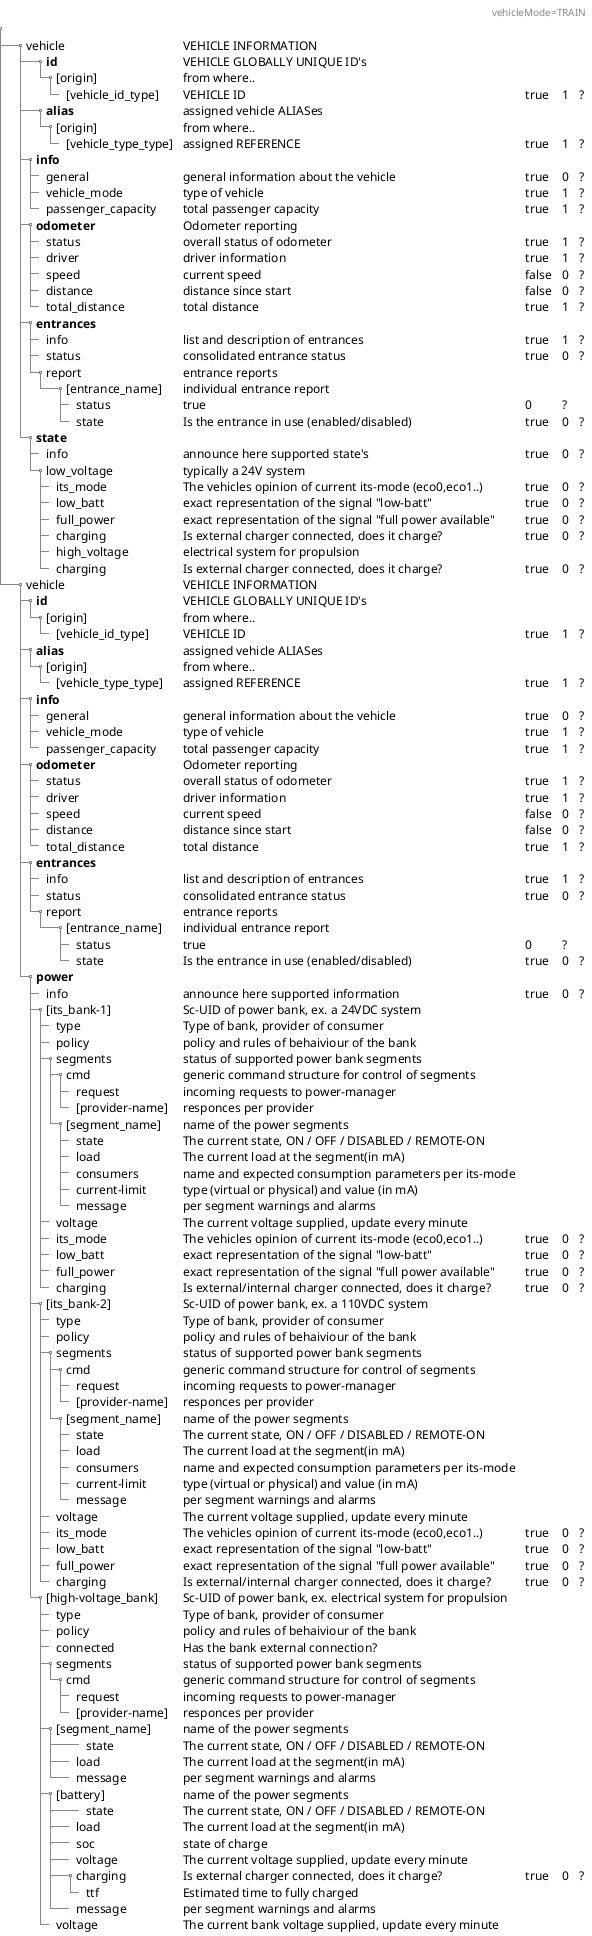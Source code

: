 @startsalt (id=vehicle)

' Status: workdoc, version 0.3
{
{T
'+**topic** | **payload** | **retain** | **QoS** | **msg exp**
'+ **[itxpt_root_topic]**

header vehicleMode=BUS
.
++ vehicle | VEHICLE INFORMATION
++++ **id** | VEHICLE GLOBALLY UNIQUE ID's
+++++ [origin] | from where..
++++++ [vehicle_id_type] | VEHICLE ID | true | 1 | ?
++++ **alias** | assigned vehicle ALIASes
+++++ [origin] | from where..
++++++ [vehicle_type_type] | assigned REFERENCE | true | 1 | ?

+++ **info**
++++ general | general information about the vehicle | true | 0 |?
++++ vehicle_mode | type of vehicle | true | 1 | ?
++++ passenger_capacity | total passenger capacity | true | 1 | ?

+++ **odometer** | Odometer reporting
++++ status | overall status of odometer | true | 1 | ?
++++ driver | driver information | true | 1 | ?
++++ speed | current speed | false | 0 | ?
++++ distance | distance since start | false | 0 | ?
++++ total_distance | total distance | true | 1 | ?

+++ **entrances**
++++ info | list and description of entrances | true | 1 | ?
++++ status | consolidated entrance status | true | 0 | ?
++++ report | entrance reports
++++++ [entrance_name] | individual entrance report
+++++++ status | true | 0 | ?
+++++++ state | Is the entrance in use (enabled/disabled) | true | 0 | ?

+++ **state**
++++ info | announce here supported state's | true | 0 | ?
++++ low_voltage | typically a 24V system
+++++ its_mode | The vehicles opinion of current its-mode (eco0,eco1..) | true | 0 | ?
+++++ low_batt | exact representation of the signal "low-batt"  | true | 0 | ?
+++++ full_power | exact representation of the signal "full power available"  | true | 0 | ?
+++++ charging | Is external charger connected, does it charge?  | true | 0 | ?
+++++ high_voltage | electrical system for propulsion
+++++ charging | Is external charger connected, does it charge?  | true | 0 | ?

header vehicleMode=TRAIN



++ vehicle | VEHICLE INFORMATION
+++ **id** | VEHICLE GLOBALLY UNIQUE ID's
++++ [origin] | from where..
+++++ [vehicle_id_type] | VEHICLE ID | true | 1 | ?
+++ **alias** | assigned vehicle ALIASes
++++ [origin] | from where..
+++++ [vehicle_type_type] | assigned REFERENCE | true | 1 | ?

+++ **info**
++++ general | general information about the vehicle | true | 0 |?
++++ vehicle_mode | type of vehicle | true | 1 | ?
++++ passenger_capacity | total passenger capacity | true | 1 | ?

+++ **odometer** | Odometer reporting
++++ status | overall status of odometer | true | 1 | ?
++++ driver | driver information | true | 1 | ?
++++ speed | current speed | false | 0 | ?
++++ distance | distance since start | false | 0 | ?
++++ total_distance | total distance | true | 1 | ?

+++ **entrances**
++++ info | list and description of entrances | true | 1 | ?
++++ status | consolidated entrance status | true | 0 | ?
++++ report | entrance reports
++++++ [entrance_name] | individual entrance report
+++++++ status | true | 0 | ?
+++++++ state | Is the entrance in use (enabled/disabled) | true | 0 | ?

+++ **power**
++++ info | announce here supported information | true | 0 | ?

' First ITS power bank, of the type consumers, there has to be at least one
++++ [its_bank-1] | Sc-UID of power bank, ex. a 24VDC system
+++++ type | Type of bank, provider of consumer
+++++ policy | policy and rules of behaiviour of the bank
+++++ segments | status of supported power bank segments
++++++ cmd | generic command structure for control of segments
+++++++ request | incoming requests to power-manager
+++++++ [provider-name] | responces per provider

' Per segment information
++++++ [segment_name] | name of the power segments
+++++++ state | The current state, ON / OFF / DISABLED / REMOTE-ON
+++++++ load | The current load at the segment(in mA)
+++++++ consumers | name and expected consumption parameters per its-mode
+++++++ current-limit | type (virtual or physical) and value (in mA)
+++++++ message | per segment warnings and alarms

' The generic its power bank information
+++++ voltage | The current voltage supplied, update every minute
+++++ its_mode | The vehicles opinion of current its-mode (eco0,eco1..) | true | 0 | ?
+++++ low_batt | exact representation of the signal "low-batt"  | true | 0 | ?
+++++ full_power | exact representation of the signal "full power available"  | true | 0 | ?
+++++ charging | Is external/internal charger connected, does it charge?  | true | 0 | ?

' Additional power bank's example
++++ [its_bank-2] | Sc-UID of power bank, ex. a 110VDC system
+++++ type | Type of bank, provider of consumer
+++++ policy | policy and rules of behaiviour of the bank
+++++ segments | status of supported power bank segments
++++++ cmd | generic command structure for control of segments
+++++++ request | incoming requests to power-manager
+++++++ [provider-name] | responces per provider

' Per segment information
++++++ [segment_name] | name of the power segments
+++++++ state | The current state, ON / OFF / DISABLED / REMOTE-ON
+++++++ load | The current load at the segment(in mA)
+++++++ consumers | name and expected consumption parameters per its-mode
+++++++ current-limit | type (virtual or physical) and value (in mA)
+++++++ message | per segment warnings and alarms

' The generic its power bank information
+++++ voltage | The current voltage supplied, update every minute
+++++ its_mode | The vehicles opinion of current its-mode (eco0,eco1..) | true | 0 | ?
+++++ low_batt | exact representation of the signal "low-batt"  | true | 0 | ?
+++++ full_power | exact representation of the signal "full power available"  | true | 0 | ?
+++++ charging | Is external/internal charger connected, does it charge?  | true | 0 | ?


++++ [high-voltage_bank] | Sc-UID of power bank, ex. electrical system for propulsion
+++++ type | Type of bank, provider of consumer
+++++ policy | policy and rules of behaiviour of the bank
+++++ connected | Has the bank external connection?
+++++ segments | status of supported power bank segments
++++++ cmd | generic command structure for control of segments
+++++++ request | incoming requests to power-manager
+++++++ [provider-name] | responces per provider

' Per segment information
+++++ [segment_name] | name of the power segments
++++++++ state | The current state, ON / OFF / DISABLED / REMOTE-ON
+++++++ load | The current load at the segment(in mA)
+++++++ message | per segment warnings and alarms

' Per segment information
+++++ [battery] | name of the power segments
++++++++ state | The current state, ON / OFF / DISABLED / REMOTE-ON
+++++++ load | The current load at the segment(in mA)
+++++++ soc | state of charge
+++++++ voltage | The current voltage supplied, update every minute
+++++++ charging | Is external charger connected, does it charge?  | true | 0 | ?
++++++++ ttf | Estimated time to fully charged
+++++++ message | per segment warnings and alarms

+++++ voltage | The current bank voltage supplied, update every minute





}
}
@endsalt
